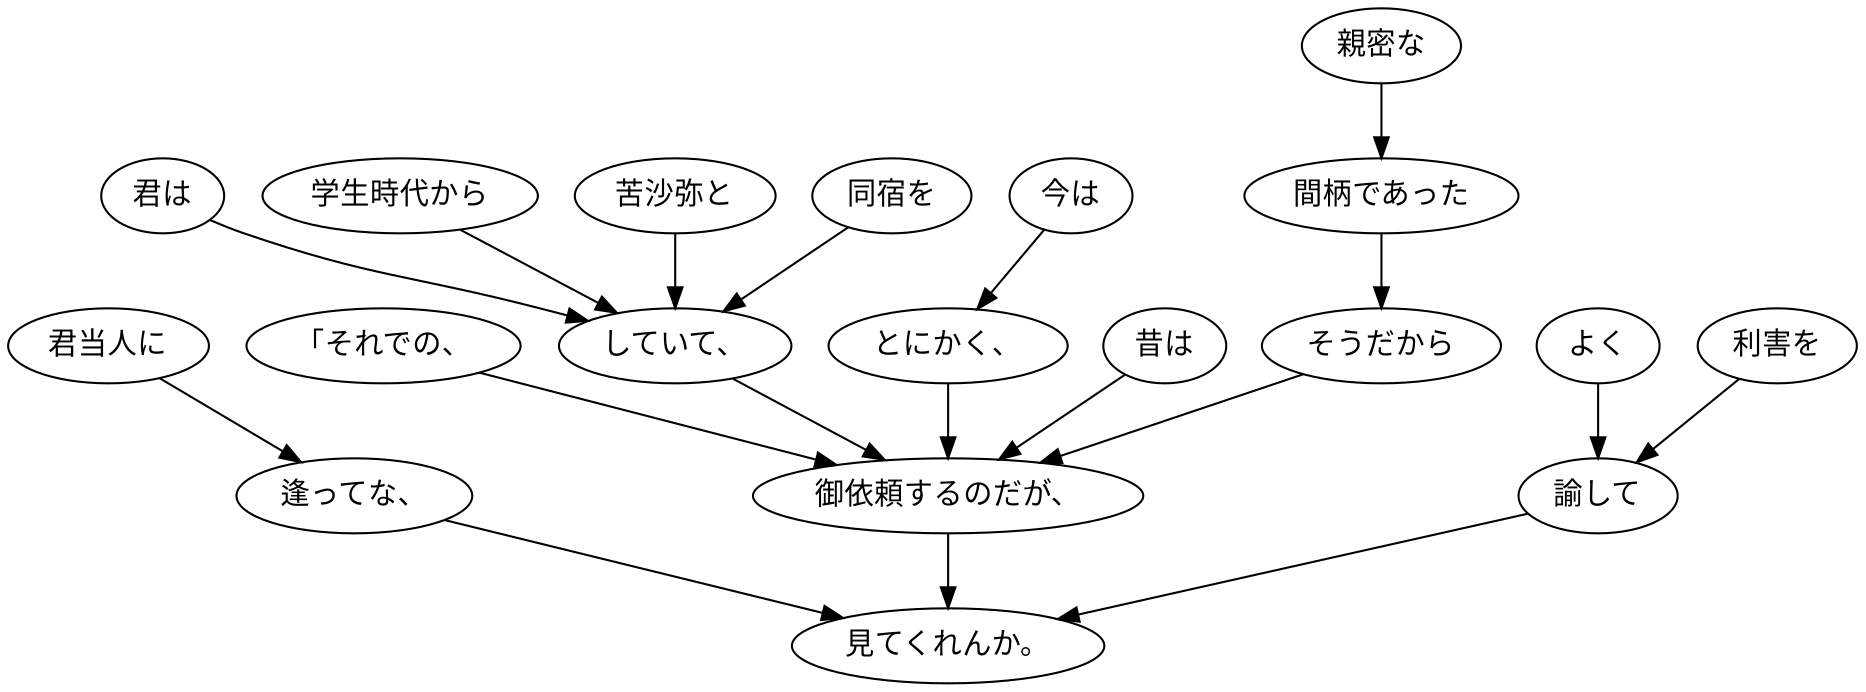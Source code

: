 digraph graph2160 {
	node0 [label="「それでの、"];
	node1 [label="君は"];
	node2 [label="学生時代から"];
	node3 [label="苦沙弥と"];
	node4 [label="同宿を"];
	node5 [label="していて、"];
	node6 [label="今は"];
	node7 [label="とにかく、"];
	node8 [label="昔は"];
	node9 [label="親密な"];
	node10 [label="間柄であった"];
	node11 [label="そうだから"];
	node12 [label="御依頼するのだが、"];
	node13 [label="君当人に"];
	node14 [label="逢ってな、"];
	node15 [label="よく"];
	node16 [label="利害を"];
	node17 [label="諭して"];
	node18 [label="見てくれんか。"];
	node0 -> node12;
	node1 -> node5;
	node2 -> node5;
	node3 -> node5;
	node4 -> node5;
	node5 -> node12;
	node6 -> node7;
	node7 -> node12;
	node8 -> node12;
	node9 -> node10;
	node10 -> node11;
	node11 -> node12;
	node12 -> node18;
	node13 -> node14;
	node14 -> node18;
	node15 -> node17;
	node16 -> node17;
	node17 -> node18;
}
